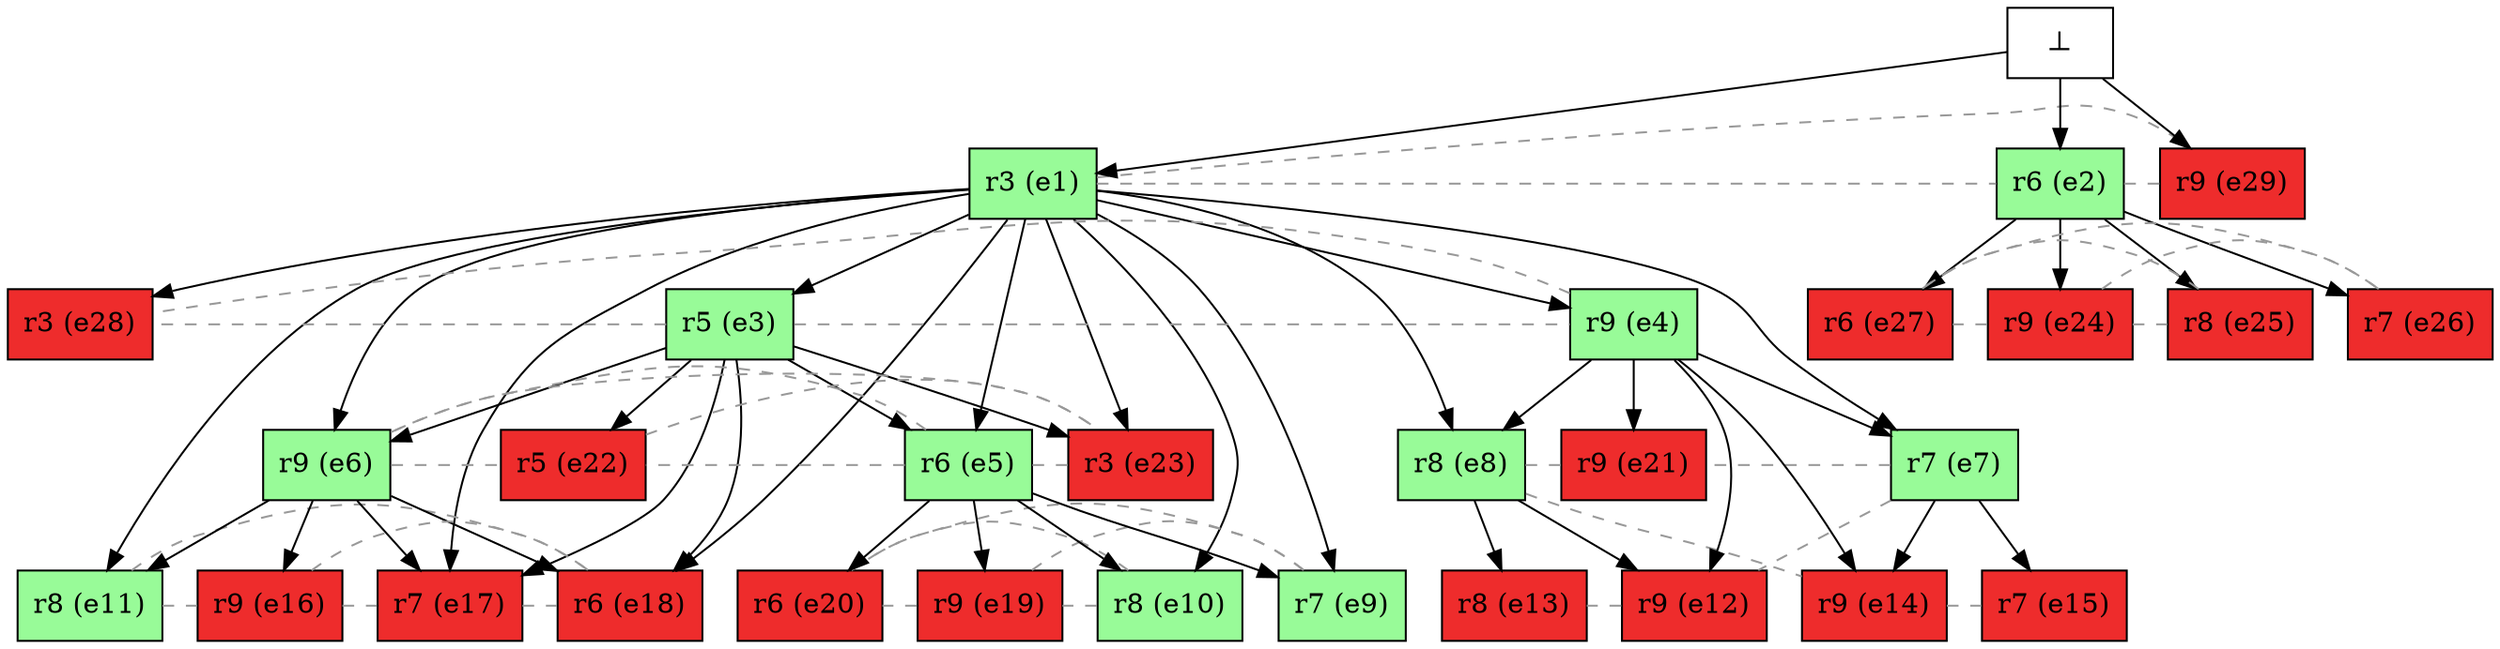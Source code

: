 digraph test {
  e1 -> e17;
  e1 -> e9;
  e1 -> e7;
  e1 -> e23;
  e1 -> e28;
  e1 -> e3;
  e1 -> e11;
  e1 -> e10;
  e1 -> e8;
  e1 -> e6;
  e1 -> e5;
  e1 -> e4;
  e1 -> e18;
  e2 -> e26;
  e2 -> e27;
  e2 -> e24;
  e2 -> e25;
  e3 -> e6;
  e3 -> e5;
  e3 -> e22;
  e3 -> e17;
  e3 -> e18;
  e3 -> e23;
  e4 -> e14;
  e4 -> e21;
  e4 -> e8;
  e4 -> e12;
  e4 -> e7;
  e5 -> e9;
  e5 -> e20;
  e5 -> e19;
  e5 -> e10;
  e6 -> e16;
  e6 -> e11;
  e6 -> e17;
  e6 -> e18;
  e7 -> e15;
  e7 -> e14;
  e8 -> e12;
  e8 -> e13;
  e0 -> e1;
  e0 -> e2;
  e0 -> e29;

//conflicts
  e1 -> e2 [arrowhead=none color=gray60 style=dashed constraint=false];
  e1 -> e29 [arrowhead=none color=gray60 style=dashed constraint=false];
  e2 -> e29 [arrowhead=none color=gray60 style=dashed constraint=false];
  e3 -> e4 [arrowhead=none color=gray60 style=dashed constraint=false];
  e3 -> e28 [arrowhead=none color=gray60 style=dashed constraint=false];
  e4 -> e28 [arrowhead=none color=gray60 style=dashed constraint=false];
  e5 -> e6 [arrowhead=none color=gray60 style=dashed constraint=false];
  e5 -> e22 [arrowhead=none color=gray60 style=dashed constraint=false];
  e5 -> e23 [arrowhead=none color=gray60 style=dashed constraint=false];
  e6 -> e22 [arrowhead=none color=gray60 style=dashed constraint=false];
  e6 -> e23 [arrowhead=none color=gray60 style=dashed constraint=false];
  e7 -> e12 [arrowhead=none color=gray60 style=dashed constraint=false];
  e7 -> e21 [arrowhead=none color=gray60 style=dashed constraint=false];
  e8 -> e14 [arrowhead=none color=gray60 style=dashed constraint=false];
  e8 -> e21 [arrowhead=none color=gray60 style=dashed constraint=false];
  e9 -> e19 [arrowhead=none color=gray60 style=dashed constraint=false];
  e9 -> e20 [arrowhead=none color=gray60 style=dashed constraint=false];
  e10 -> e19 [arrowhead=none color=gray60 style=dashed constraint=false];
  e10 -> e20 [arrowhead=none color=gray60 style=dashed constraint=false];
  e11 -> e16 [arrowhead=none color=gray60 style=dashed constraint=false];
  e11 -> e18 [arrowhead=none color=gray60 style=dashed constraint=false];
  e12 -> e13 [arrowhead=none color=gray60 style=dashed constraint=false];
  e14 -> e15 [arrowhead=none color=gray60 style=dashed constraint=false];
  e16 -> e17 [arrowhead=none color=gray60 style=dashed constraint=false];
  e16 -> e18 [arrowhead=none color=gray60 style=dashed constraint=false];
  e17 -> e18 [arrowhead=none color=gray60 style=dashed constraint=false];
  e19 -> e20 [arrowhead=none color=gray60 style=dashed constraint=false];
  e22 -> e23 [arrowhead=none color=gray60 style=dashed constraint=false];
  e24 -> e25 [arrowhead=none color=gray60 style=dashed constraint=false];
  e24 -> e26 [arrowhead=none color=gray60 style=dashed constraint=false];
  e24 -> e27 [arrowhead=none color=gray60 style=dashed constraint=false];
  e25 -> e27 [arrowhead=none color=gray60 style=dashed constraint=false];
  e26 -> e27 [arrowhead=none color=gray60 style=dashed constraint=false];

  e1 [fillcolor=palegreen label="r3 (e1)" shape=box style=filled];
  e2 [fillcolor=palegreen label="r6 (e2)" shape=box style=filled];
  e3 [fillcolor=palegreen label="r5 (e3)" shape=box style=filled];
  e4 [fillcolor=palegreen label="r9 (e4)" shape=box style=filled];
  e5 [fillcolor=palegreen label="r6 (e5)" shape=box style=filled];
  e6 [fillcolor=palegreen label="r9 (e6)" shape=box style=filled];
  e7 [fillcolor=palegreen label="r7 (e7)" shape=box style=filled];
  e8 [fillcolor=palegreen label="r8 (e8)" shape=box style=filled];
  e9 [fillcolor=palegreen label="r7 (e9)" shape=box style=filled];
  e10 [fillcolor=palegreen label="r8 (e10)" shape=box style=filled];
  e11 [fillcolor=palegreen label="r8 (e11)" shape=box style=filled];
  e12 [fillcolor=firebrick2 label="r9 (e12)" shape=box style=filled];
  e13 [fillcolor=firebrick2 label="r8 (e13)" shape=box style=filled];
  e14 [fillcolor=firebrick2 label="r9 (e14)" shape=box style=filled];
  e15 [fillcolor=firebrick2 label="r7 (e15)" shape=box style=filled];
  e16 [fillcolor=firebrick2 label="r9 (e16)" shape=box style=filled];
  e17 [fillcolor=firebrick2 label="r7 (e17)" shape=box style=filled];
  e18 [fillcolor=firebrick2 label="r6 (e18)" shape=box style=filled];
  e19 [fillcolor=firebrick2 label="r9 (e19)" shape=box style=filled];
  e20 [fillcolor=firebrick2 label="r6 (e20)" shape=box style=filled];
  e21 [fillcolor=firebrick2 label="r9 (e21)" shape=box style=filled];
  e22 [fillcolor=firebrick2 label="r5 (e22)" shape=box style=filled];
  e23 [fillcolor=firebrick2 label="r3 (e23)" shape=box style=filled];
  e24 [fillcolor=firebrick2 label="r9 (e24)" shape=box style=filled];
  e25 [fillcolor=firebrick2 label="r8 (e25)" shape=box style=filled];
  e26 [fillcolor=firebrick2 label="r7 (e26)" shape=box style=filled];
  e27 [fillcolor=firebrick2 label="r6 (e27)" shape=box style=filled];
  e28 [fillcolor=firebrick2 label="r3 (e28)" shape=box style=filled];
  e29 [fillcolor=firebrick2 label="r9 (e29)" shape=box style=filled];
  e0 [fillcolor=white label="⊥" shape=box style=filled];
}
